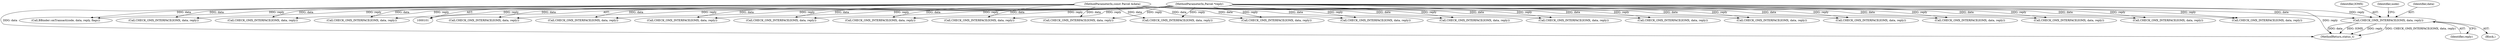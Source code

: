 digraph "0_Android_1171e7c047bf79e7c93342bb6a812c9edd86aa84@pointer" {
"1001034" [label="(Call,CHECK_OMX_INTERFACE(IOMX, data, reply))"];
"1000103" [label="(MethodParameterIn,const Parcel &data)"];
"1000104" [label="(MethodParameterIn,Parcel *reply)"];
"1000731" [label="(Call,CHECK_OMX_INTERFACE(IOMX, data, reply))"];
"1000990" [label="(Call,CHECK_OMX_INTERFACE(IOMX, data, reply))"];
"1000966" [label="(Call,CHECK_OMX_INTERFACE(IOMX, data, reply))"];
"1001034" [label="(Call,CHECK_OMX_INTERFACE(IOMX, data, reply))"];
"1000641" [label="(Call,CHECK_OMX_INTERFACE(IOMX, data, reply))"];
"1000471" [label="(Call,CHECK_OMX_INTERFACE(IOMX, data, reply))"];
"1000677" [label="(Call,CHECK_OMX_INTERFACE(IOMX, data, reply))"];
"1000937" [label="(Call,CHECK_OMX_INTERFACE(IOMX, data, reply))"];
"1001033" [label="(Block,)"];
"1001070" [label="(Call,BBinder::onTransact(code, data, reply, flags))"];
"1001035" [label="(Identifier,IOMX)"];
"1000226" [label="(Call,CHECK_OMX_INTERFACE(IOMX, data, reply))"];
"1000890" [label="(Call,CHECK_OMX_INTERFACE(IOMX, data, reply))"];
"1001040" [label="(Identifier,node)"];
"1001075" [label="(MethodReturn,status_t)"];
"1000505" [label="(Call,CHECK_OMX_INTERFACE(IOMX, data, reply))"];
"1000825" [label="(Call,CHECK_OMX_INTERFACE(IOMX, data, reply))"];
"1000104" [label="(MethodParameterIn,Parcel *reply)"];
"1000438" [label="(Call,CHECK_OMX_INTERFACE(IOMX, data, reply))"];
"1000552" [label="(Call,CHECK_OMX_INTERFACE(IOMX, data, reply))"];
"1001037" [label="(Identifier,reply)"];
"1000103" [label="(MethodParameterIn,const Parcel &data)"];
"1000409" [label="(Call,CHECK_OMX_INTERFACE(IOMX, data, reply))"];
"1000186" [label="(Call,CHECK_OMX_INTERFACE(IOMX, data, reply))"];
"1000136" [label="(Call,CHECK_OMX_INTERFACE(IOMX, data, reply))"];
"1000276" [label="(Call,CHECK_OMX_INTERFACE(IOMX, data, reply))"];
"1001036" [label="(Identifier,data)"];
"1000774" [label="(Call,CHECK_OMX_INTERFACE(IOMX, data, reply))"];
"1000599" [label="(Call,CHECK_OMX_INTERFACE(IOMX, data, reply))"];
"1000698" [label="(Call,CHECK_OMX_INTERFACE(IOMX, data, reply))"];
"1000112" [label="(Call,CHECK_OMX_INTERFACE(IOMX, data, reply))"];
"1000243" [label="(Call,CHECK_OMX_INTERFACE(IOMX, data, reply))"];
"1001034" -> "1001033"  [label="AST: "];
"1001034" -> "1001037"  [label="CFG: "];
"1001035" -> "1001034"  [label="AST: "];
"1001036" -> "1001034"  [label="AST: "];
"1001037" -> "1001034"  [label="AST: "];
"1001040" -> "1001034"  [label="CFG: "];
"1001034" -> "1001075"  [label="DDG: data"];
"1001034" -> "1001075"  [label="DDG: IOMX"];
"1001034" -> "1001075"  [label="DDG: reply"];
"1001034" -> "1001075"  [label="DDG: CHECK_OMX_INTERFACE(IOMX, data, reply)"];
"1000103" -> "1001034"  [label="DDG: data"];
"1000104" -> "1001034"  [label="DDG: reply"];
"1000103" -> "1000101"  [label="AST: "];
"1000103" -> "1001075"  [label="DDG: data"];
"1000103" -> "1000112"  [label="DDG: data"];
"1000103" -> "1000136"  [label="DDG: data"];
"1000103" -> "1000186"  [label="DDG: data"];
"1000103" -> "1000226"  [label="DDG: data"];
"1000103" -> "1000243"  [label="DDG: data"];
"1000103" -> "1000276"  [label="DDG: data"];
"1000103" -> "1000409"  [label="DDG: data"];
"1000103" -> "1000438"  [label="DDG: data"];
"1000103" -> "1000471"  [label="DDG: data"];
"1000103" -> "1000505"  [label="DDG: data"];
"1000103" -> "1000552"  [label="DDG: data"];
"1000103" -> "1000599"  [label="DDG: data"];
"1000103" -> "1000641"  [label="DDG: data"];
"1000103" -> "1000677"  [label="DDG: data"];
"1000103" -> "1000698"  [label="DDG: data"];
"1000103" -> "1000731"  [label="DDG: data"];
"1000103" -> "1000774"  [label="DDG: data"];
"1000103" -> "1000825"  [label="DDG: data"];
"1000103" -> "1000890"  [label="DDG: data"];
"1000103" -> "1000937"  [label="DDG: data"];
"1000103" -> "1000966"  [label="DDG: data"];
"1000103" -> "1000990"  [label="DDG: data"];
"1000103" -> "1001070"  [label="DDG: data"];
"1000104" -> "1000101"  [label="AST: "];
"1000104" -> "1001075"  [label="DDG: reply"];
"1000104" -> "1000112"  [label="DDG: reply"];
"1000104" -> "1000136"  [label="DDG: reply"];
"1000104" -> "1000186"  [label="DDG: reply"];
"1000104" -> "1000226"  [label="DDG: reply"];
"1000104" -> "1000243"  [label="DDG: reply"];
"1000104" -> "1000276"  [label="DDG: reply"];
"1000104" -> "1000409"  [label="DDG: reply"];
"1000104" -> "1000438"  [label="DDG: reply"];
"1000104" -> "1000471"  [label="DDG: reply"];
"1000104" -> "1000505"  [label="DDG: reply"];
"1000104" -> "1000552"  [label="DDG: reply"];
"1000104" -> "1000599"  [label="DDG: reply"];
"1000104" -> "1000641"  [label="DDG: reply"];
"1000104" -> "1000677"  [label="DDG: reply"];
"1000104" -> "1000698"  [label="DDG: reply"];
"1000104" -> "1000731"  [label="DDG: reply"];
"1000104" -> "1000774"  [label="DDG: reply"];
"1000104" -> "1000825"  [label="DDG: reply"];
"1000104" -> "1000890"  [label="DDG: reply"];
"1000104" -> "1000937"  [label="DDG: reply"];
"1000104" -> "1000966"  [label="DDG: reply"];
"1000104" -> "1000990"  [label="DDG: reply"];
"1000104" -> "1001070"  [label="DDG: reply"];
}
